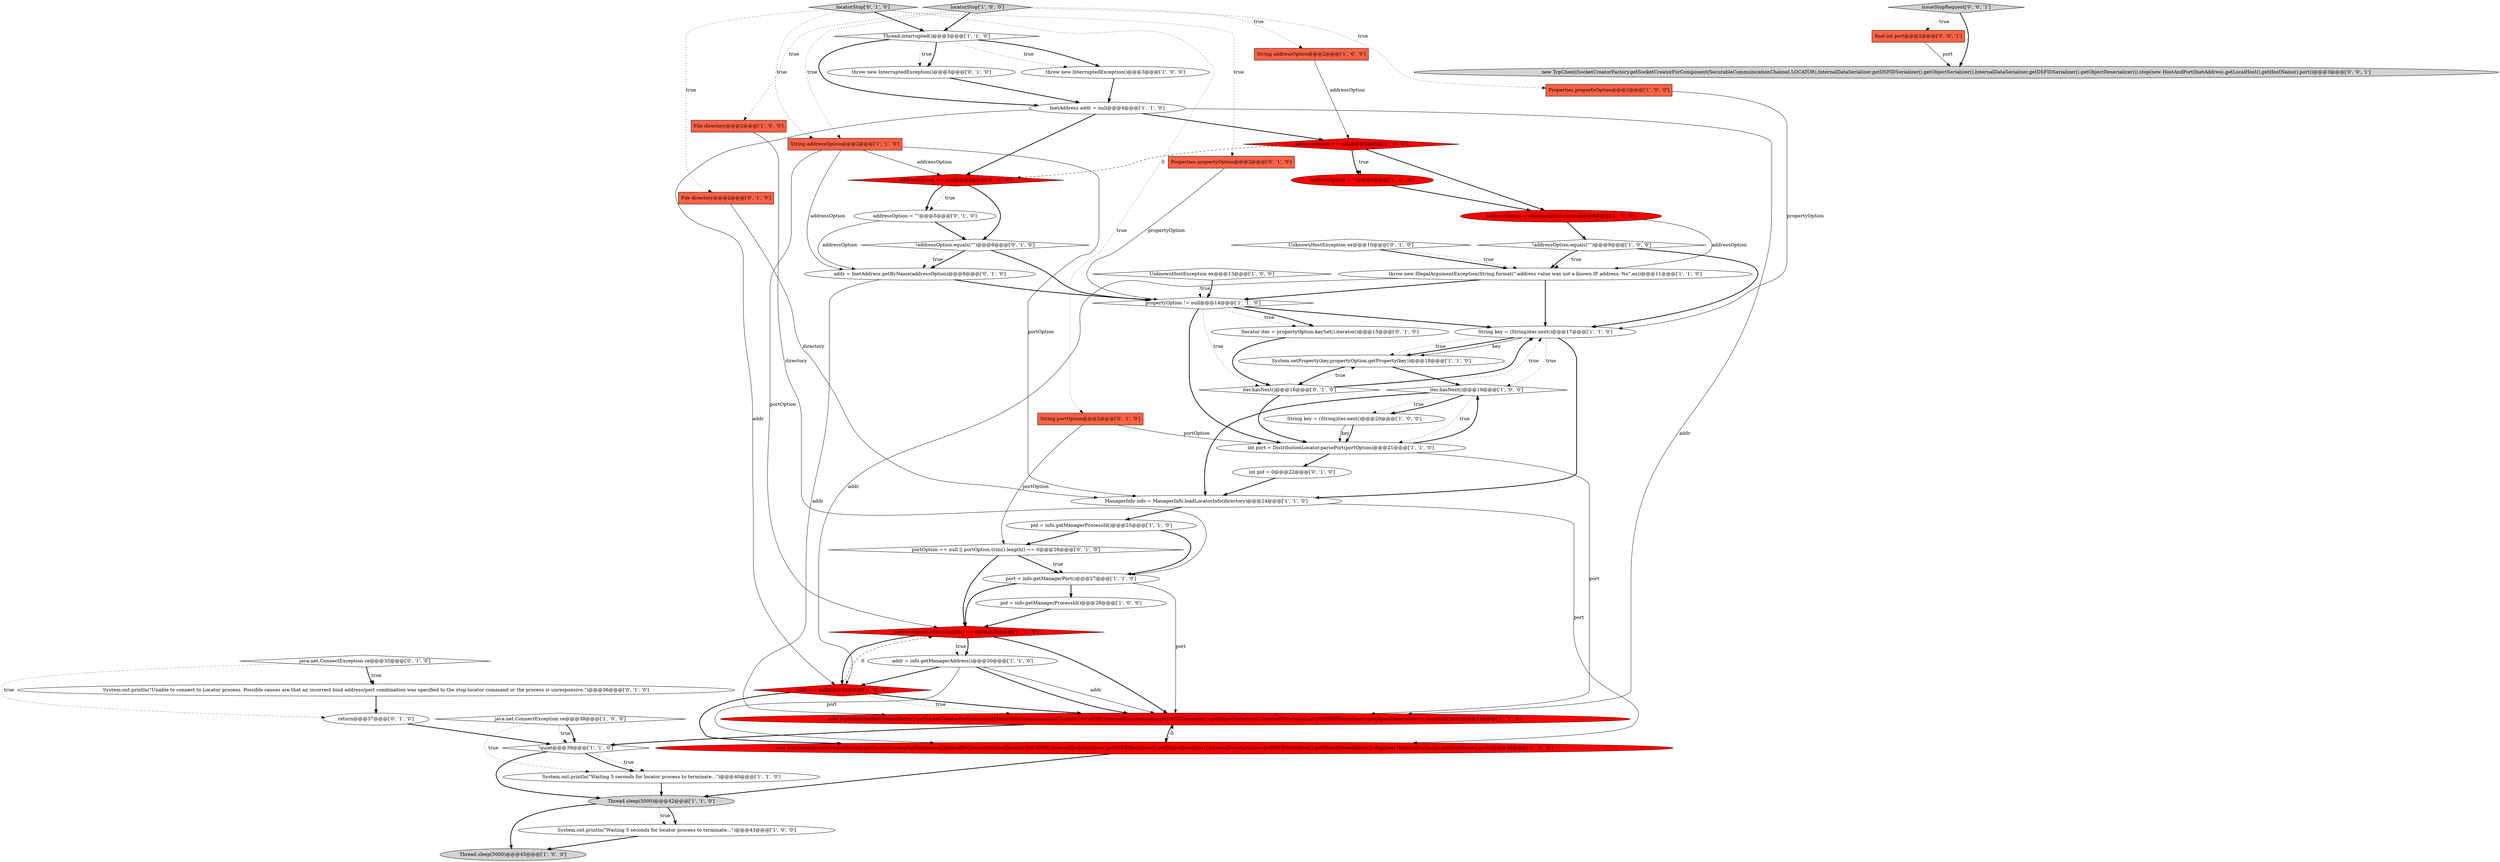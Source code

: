 digraph {
11 [style = filled, label = "propertyOption != null@@@14@@@['1', '1', '0']", fillcolor = white, shape = diamond image = "AAA0AAABBB1BBB"];
15 [style = filled, label = "addr = info.getManagerAddress()@@@30@@@['1', '1', '0']", fillcolor = white, shape = ellipse image = "AAA0AAABBB1BBB"];
4 [style = filled, label = "String key = (String)iter.next()@@@17@@@['1', '1', '0']", fillcolor = white, shape = ellipse image = "AAA0AAABBB1BBB"];
7 [style = filled, label = "Thread.sleep(5000)@@@45@@@['1', '0', '0']", fillcolor = lightgray, shape = ellipse image = "AAA0AAABBB1BBB"];
25 [style = filled, label = "Thread.sleep(5000)@@@42@@@['1', '1', '0']", fillcolor = lightgray, shape = ellipse image = "AAA0AAABBB1BBB"];
35 [style = filled, label = "Properties propertyOption@@@2@@@['0', '1', '0']", fillcolor = tomato, shape = box image = "AAA0AAABBB2BBB"];
51 [style = filled, label = "System.out.println(\"Unable to connect to Locator process. Possible causes are that an incorrect bind address/port combination was specified to the stop-locator command or the process is unresponsive.\")@@@36@@@['0', '1', '0']", fillcolor = white, shape = ellipse image = "AAA0AAABBB2BBB"];
16 [style = filled, label = "System.out.println(\"Waiting 5 seconds for locator process to terminate...\")@@@43@@@['1', '0', '0']", fillcolor = white, shape = ellipse image = "AAA0AAABBB1BBB"];
24 [style = filled, label = "ManagerInfo info = ManagerInfo.loadLocatorInfo(directory)@@@24@@@['1', '1', '0']", fillcolor = white, shape = ellipse image = "AAA0AAABBB1BBB"];
17 [style = filled, label = "UnknownHostException ex@@@13@@@['1', '0', '0']", fillcolor = white, shape = diamond image = "AAA0AAABBB1BBB"];
20 [style = filled, label = "Properties propertyOption@@@2@@@['1', '0', '0']", fillcolor = tomato, shape = box image = "AAA0AAABBB1BBB"];
44 [style = filled, label = "int pid = 0@@@22@@@['0', '1', '0']", fillcolor = white, shape = ellipse image = "AAA0AAABBB2BBB"];
9 [style = filled, label = "locatorStop['1', '0', '0']", fillcolor = lightgray, shape = diamond image = "AAA0AAABBB1BBB"];
50 [style = filled, label = "!addressOption.equals(\"\")@@@6@@@['0', '1', '0']", fillcolor = white, shape = diamond image = "AAA0AAABBB2BBB"];
42 [style = filled, label = "portOption == null || portOption.trim().length() == 0@@@26@@@['0', '1', '0']", fillcolor = white, shape = diamond image = "AAA0AAABBB2BBB"];
36 [style = filled, label = "String portOption@@@2@@@['0', '1', '0']", fillcolor = tomato, shape = box image = "AAA0AAABBB2BBB"];
33 [style = filled, label = "addressOption = addressOption.trim()@@@8@@@['1', '0', '0']", fillcolor = red, shape = ellipse image = "AAA1AAABBB1BBB"];
48 [style = filled, label = "addressOption == null@@@5@@@['0', '1', '0']", fillcolor = red, shape = diamond image = "AAA1AAABBB2BBB"];
12 [style = filled, label = "String addressOption@@@2@@@['1', '0', '0']", fillcolor = tomato, shape = box image = "AAA0AAABBB1BBB"];
14 [style = filled, label = "int port = DistributionLocator.parsePort(portOption)@@@21@@@['1', '1', '0']", fillcolor = white, shape = ellipse image = "AAA0AAABBB1BBB"];
1 [style = filled, label = "new TcpClient(SocketCreatorFactory.getSocketCreatorForComponent(SecurableCommunicationChannel.LOCATOR),InternalDataSerializer.getDSFIDSerializer().getObjectSerializer(),InternalDataSerializer.getDSFIDSerializer().getObjectDeserializer()).stop(addr,port)@@@33@@@['1', '1', '0']", fillcolor = red, shape = ellipse image = "AAA1AAABBB1BBB"];
53 [style = filled, label = "final int port@@@2@@@['0', '0', '1']", fillcolor = tomato, shape = box image = "AAA0AAABBB3BBB"];
30 [style = filled, label = "String addressOption@@@2@@@['1', '1', '0']", fillcolor = tomato, shape = box image = "AAA0AAABBB1BBB"];
34 [style = filled, label = "iter.hasNext()@@@19@@@['1', '0', '0']", fillcolor = white, shape = diamond image = "AAA0AAABBB1BBB"];
3 [style = filled, label = "pid = info.getManagerProcessId()@@@25@@@['1', '1', '0']", fillcolor = white, shape = ellipse image = "AAA0AAABBB1BBB"];
13 [style = filled, label = "addressOption = \"\"@@@6@@@['1', '0', '0']", fillcolor = red, shape = ellipse image = "AAA1AAABBB1BBB"];
27 [style = filled, label = "File directory@@@2@@@['1', '0', '0']", fillcolor = tomato, shape = box image = "AAA0AAABBB1BBB"];
5 [style = filled, label = "String key = (String)iter.next()@@@20@@@['1', '0', '0']", fillcolor = white, shape = ellipse image = "AAA0AAABBB1BBB"];
31 [style = filled, label = "pid = info.getManagerProcessId()@@@28@@@['1', '0', '0']", fillcolor = white, shape = ellipse image = "AAA0AAABBB1BBB"];
10 [style = filled, label = "addr == null@@@32@@@['1', '0', '0']", fillcolor = red, shape = diamond image = "AAA1AAABBB1BBB"];
19 [style = filled, label = "java.net.ConnectException ce@@@38@@@['1', '0', '0']", fillcolor = white, shape = diamond image = "AAA0AAABBB1BBB"];
29 [style = filled, label = "throw new IllegalArgumentException(String.format(\"-address value was not a known IP address: %s\",ex))@@@11@@@['1', '1', '0']", fillcolor = white, shape = ellipse image = "AAA0AAABBB1BBB"];
0 [style = filled, label = "throw new InterruptedException()@@@3@@@['1', '0', '0']", fillcolor = white, shape = ellipse image = "AAA0AAABBB1BBB"];
37 [style = filled, label = "UnknownHostException ex@@@10@@@['0', '1', '0']", fillcolor = white, shape = diamond image = "AAA0AAABBB2BBB"];
49 [style = filled, label = "return@@@37@@@['0', '1', '0']", fillcolor = white, shape = ellipse image = "AAA0AAABBB2BBB"];
26 [style = filled, label = "Thread.interrupted()@@@3@@@['1', '1', '0']", fillcolor = white, shape = diamond image = "AAA0AAABBB1BBB"];
39 [style = filled, label = "addr = InetAddress.getByName(addressOption)@@@8@@@['0', '1', '0']", fillcolor = white, shape = ellipse image = "AAA0AAABBB2BBB"];
23 [style = filled, label = "port = info.getManagerPort()@@@27@@@['1', '1', '0']", fillcolor = white, shape = ellipse image = "AAA0AAABBB1BBB"];
2 [style = filled, label = "new TcpClient(SocketCreatorFactory.getSocketCreatorForComponent(SecurableCommunicationChannel.LOCATOR),InternalDataSerializer.getDSFIDSerializer().getObjectSerializer(),InternalDataSerializer.getDSFIDSerializer().getObjectDeserializer()).stop(new HostAndPort(addr.getHostName(),port))@@@36@@@['1', '0', '0']", fillcolor = red, shape = ellipse image = "AAA1AAABBB1BBB"];
28 [style = filled, label = "!addressOption.equals(\"\")@@@9@@@['1', '0', '0']", fillcolor = white, shape = diamond image = "AAA0AAABBB1BBB"];
38 [style = filled, label = "Iterator iter = propertyOption.keySet().iterator()@@@15@@@['0', '1', '0']", fillcolor = white, shape = ellipse image = "AAA0AAABBB2BBB"];
45 [style = filled, label = "throw new InterruptedException()@@@3@@@['0', '1', '0']", fillcolor = white, shape = ellipse image = "AAA0AAABBB2BBB"];
46 [style = filled, label = "iter.hasNext()@@@16@@@['0', '1', '0']", fillcolor = white, shape = diamond image = "AAA0AAABBB2BBB"];
32 [style = filled, label = "System.setProperty(key,propertyOption.getProperty(key))@@@18@@@['1', '1', '0']", fillcolor = white, shape = ellipse image = "AAA0AAABBB1BBB"];
43 [style = filled, label = "java.net.ConnectException ce@@@35@@@['0', '1', '0']", fillcolor = white, shape = diamond image = "AAA0AAABBB2BBB"];
47 [style = filled, label = "addressOption = \"\"@@@5@@@['0', '1', '0']", fillcolor = white, shape = ellipse image = "AAA0AAABBB2BBB"];
54 [style = filled, label = "new TcpClient(SocketCreatorFactory.getSocketCreatorForComponent(SecurableCommunicationChannel.LOCATOR),InternalDataSerializer.getDSFIDSerializer().getObjectSerializer(),InternalDataSerializer.getDSFIDSerializer().getObjectDeserializer()).stop(new HostAndPort(InetAddress.getLocalHost().getHostName(),port))@@@3@@@['0', '0', '1']", fillcolor = lightgray, shape = ellipse image = "AAA0AAABBB3BBB"];
52 [style = filled, label = "issueStopRequest['0', '0', '1']", fillcolor = lightgray, shape = diamond image = "AAA0AAABBB3BBB"];
22 [style = filled, label = "addressOption.trim().length() == 0@@@29@@@['1', '1', '0']", fillcolor = red, shape = diamond image = "AAA1AAABBB1BBB"];
40 [style = filled, label = "locatorStop['0', '1', '0']", fillcolor = lightgray, shape = diamond image = "AAA0AAABBB2BBB"];
8 [style = filled, label = "System.out.println(\"Waiting 5 seconds for locator process to terminate...\")@@@40@@@['1', '1', '0']", fillcolor = white, shape = ellipse image = "AAA0AAABBB1BBB"];
18 [style = filled, label = "addressOption == null@@@5@@@['1', '0', '0']", fillcolor = red, shape = diamond image = "AAA1AAABBB1BBB"];
21 [style = filled, label = "!quiet@@@39@@@['1', '1', '0']", fillcolor = white, shape = diamond image = "AAA0AAABBB1BBB"];
6 [style = filled, label = "InetAddress addr = null@@@4@@@['1', '1', '0']", fillcolor = white, shape = ellipse image = "AAA0AAABBB1BBB"];
41 [style = filled, label = "File directory@@@2@@@['0', '1', '0']", fillcolor = tomato, shape = box image = "AAA0AAABBB2BBB"];
30->48 [style = solid, label="addressOption"];
42->23 [style = bold, label=""];
9->12 [style = dotted, label="true"];
15->10 [style = bold, label=""];
20->4 [style = solid, label="propertyOption"];
22->15 [style = bold, label=""];
26->45 [style = dotted, label="true"];
11->14 [style = bold, label=""];
21->8 [style = dotted, label="true"];
6->10 [style = solid, label="addr"];
21->8 [style = bold, label=""];
16->7 [style = bold, label=""];
41->24 [style = solid, label="directory"];
43->51 [style = dotted, label="true"];
32->34 [style = bold, label=""];
10->22 [style = dashed, label="0"];
40->36 [style = dotted, label="true"];
9->26 [style = bold, label=""];
28->4 [style = bold, label=""];
23->22 [style = bold, label=""];
34->24 [style = bold, label=""];
45->6 [style = bold, label=""];
1->21 [style = bold, label=""];
40->26 [style = bold, label=""];
42->23 [style = dotted, label="true"];
10->1 [style = dotted, label="true"];
12->18 [style = solid, label="addressOption"];
34->14 [style = dotted, label="true"];
2->25 [style = bold, label=""];
11->46 [style = dotted, label="true"];
40->41 [style = dotted, label="true"];
18->13 [style = dotted, label="true"];
6->1 [style = solid, label="addr"];
35->11 [style = solid, label="propertyOption"];
23->1 [style = solid, label="port"];
33->28 [style = bold, label=""];
43->51 [style = bold, label=""];
36->14 [style = solid, label="portOption"];
37->29 [style = bold, label=""];
48->50 [style = bold, label=""];
40->30 [style = dotted, label="true"];
19->21 [style = dotted, label="true"];
21->25 [style = bold, label=""];
26->6 [style = bold, label=""];
25->7 [style = bold, label=""];
50->39 [style = bold, label=""];
40->35 [style = dotted, label="true"];
28->29 [style = dotted, label="true"];
46->32 [style = dotted, label="true"];
26->0 [style = bold, label=""];
3->23 [style = bold, label=""];
48->47 [style = dotted, label="true"];
15->2 [style = solid, label="port"];
46->4 [style = bold, label=""];
30->39 [style = solid, label="addressOption"];
46->14 [style = bold, label=""];
43->49 [style = dotted, label="true"];
38->46 [style = bold, label=""];
10->2 [style = bold, label=""];
5->14 [style = solid, label="key"];
2->1 [style = dashed, label="0"];
24->2 [style = solid, label="port"];
42->22 [style = bold, label=""];
4->32 [style = dotted, label="true"];
10->1 [style = bold, label=""];
47->39 [style = solid, label="addressOption"];
24->3 [style = bold, label=""];
27->23 [style = solid, label="directory"];
29->11 [style = bold, label=""];
6->48 [style = bold, label=""];
11->38 [style = dotted, label="true"];
52->54 [style = bold, label=""];
23->31 [style = bold, label=""];
28->29 [style = bold, label=""];
4->24 [style = bold, label=""];
32->46 [style = bold, label=""];
6->18 [style = bold, label=""];
11->4 [style = bold, label=""];
18->33 [style = bold, label=""];
18->48 [style = dashed, label="0"];
39->1 [style = solid, label="addr"];
25->16 [style = bold, label=""];
52->53 [style = dotted, label="true"];
19->8 [style = dotted, label="true"];
3->42 [style = bold, label=""];
47->50 [style = bold, label=""];
53->54 [style = solid, label="port"];
50->39 [style = dotted, label="true"];
29->10 [style = solid, label="addr"];
9->20 [style = dotted, label="true"];
22->10 [style = bold, label=""];
33->29 [style = solid, label="addressOption"];
1->2 [style = bold, label=""];
22->1 [style = bold, label=""];
44->24 [style = bold, label=""];
14->1 [style = solid, label="port"];
9->30 [style = dotted, label="true"];
22->15 [style = dotted, label="true"];
25->16 [style = dotted, label="true"];
17->11 [style = dotted, label="true"];
19->21 [style = bold, label=""];
15->1 [style = bold, label=""];
46->4 [style = dotted, label="true"];
36->42 [style = solid, label="portOption"];
34->5 [style = dotted, label="true"];
29->4 [style = bold, label=""];
11->38 [style = bold, label=""];
31->22 [style = bold, label=""];
0->6 [style = bold, label=""];
34->5 [style = bold, label=""];
30->22 [style = solid, label="portOption"];
14->34 [style = bold, label=""];
37->29 [style = dotted, label="true"];
51->49 [style = bold, label=""];
5->14 [style = bold, label=""];
39->11 [style = bold, label=""];
14->44 [style = bold, label=""];
49->21 [style = bold, label=""];
9->27 [style = dotted, label="true"];
50->11 [style = bold, label=""];
48->47 [style = bold, label=""];
15->1 [style = solid, label="addr"];
18->13 [style = bold, label=""];
4->34 [style = dotted, label="true"];
26->45 [style = bold, label=""];
13->33 [style = bold, label=""];
8->25 [style = bold, label=""];
4->32 [style = bold, label=""];
30->24 [style = solid, label="portOption"];
4->32 [style = solid, label="key"];
26->0 [style = dotted, label="true"];
17->11 [style = bold, label=""];
}
